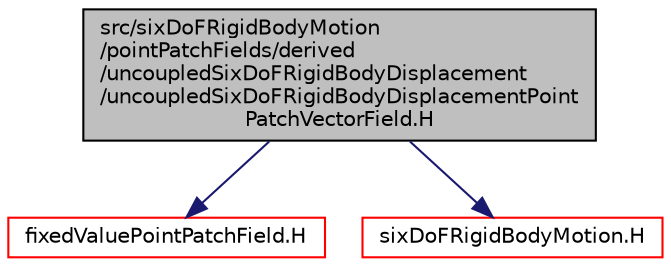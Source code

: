 digraph "src/sixDoFRigidBodyMotion/pointPatchFields/derived/uncoupledSixDoFRigidBodyDisplacement/uncoupledSixDoFRigidBodyDisplacementPointPatchVectorField.H"
{
  bgcolor="transparent";
  edge [fontname="Helvetica",fontsize="10",labelfontname="Helvetica",labelfontsize="10"];
  node [fontname="Helvetica",fontsize="10",shape=record];
  Node1 [label="src/sixDoFRigidBodyMotion\l/pointPatchFields/derived\l/uncoupledSixDoFRigidBodyDisplacement\l/uncoupledSixDoFRigidBodyDisplacementPoint\lPatchVectorField.H",height=0.2,width=0.4,color="black", fillcolor="grey75", style="filled" fontcolor="black"];
  Node1 -> Node2 [color="midnightblue",fontsize="10",style="solid",fontname="Helvetica"];
  Node2 [label="fixedValuePointPatchField.H",height=0.2,width=0.4,color="red",URL="$fixedValuePointPatchField_8H.html"];
  Node1 -> Node3 [color="midnightblue",fontsize="10",style="solid",fontname="Helvetica"];
  Node3 [label="sixDoFRigidBodyMotion.H",height=0.2,width=0.4,color="red",URL="$sixDoFRigidBodyMotion_8H.html"];
}
